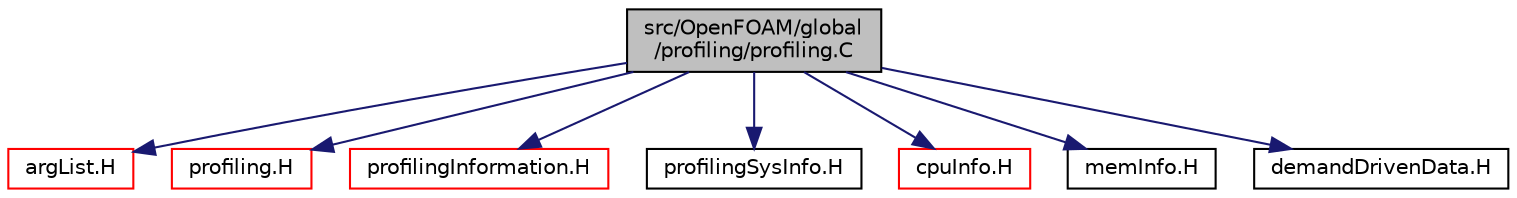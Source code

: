 digraph "src/OpenFOAM/global/profiling/profiling.C"
{
  bgcolor="transparent";
  edge [fontname="Helvetica",fontsize="10",labelfontname="Helvetica",labelfontsize="10"];
  node [fontname="Helvetica",fontsize="10",shape=record];
  Node1 [label="src/OpenFOAM/global\l/profiling/profiling.C",height=0.2,width=0.4,color="black", fillcolor="grey75", style="filled" fontcolor="black"];
  Node1 -> Node2 [color="midnightblue",fontsize="10",style="solid",fontname="Helvetica"];
  Node2 [label="argList.H",height=0.2,width=0.4,color="red",URL="$argList_8H.html"];
  Node1 -> Node3 [color="midnightblue",fontsize="10",style="solid",fontname="Helvetica"];
  Node3 [label="profiling.H",height=0.2,width=0.4,color="red",URL="$profiling_8H.html"];
  Node1 -> Node4 [color="midnightblue",fontsize="10",style="solid",fontname="Helvetica"];
  Node4 [label="profilingInformation.H",height=0.2,width=0.4,color="red",URL="$profilingInformation_8H.html"];
  Node1 -> Node5 [color="midnightblue",fontsize="10",style="solid",fontname="Helvetica"];
  Node5 [label="profilingSysInfo.H",height=0.2,width=0.4,color="black",URL="$profilingSysInfo_8H.html"];
  Node1 -> Node6 [color="midnightblue",fontsize="10",style="solid",fontname="Helvetica"];
  Node6 [label="cpuInfo.H",height=0.2,width=0.4,color="red",URL="$cpuInfo_8H.html"];
  Node1 -> Node7 [color="midnightblue",fontsize="10",style="solid",fontname="Helvetica"];
  Node7 [label="memInfo.H",height=0.2,width=0.4,color="black",URL="$memInfo_8H.html"];
  Node1 -> Node8 [color="midnightblue",fontsize="10",style="solid",fontname="Helvetica"];
  Node8 [label="demandDrivenData.H",height=0.2,width=0.4,color="black",URL="$demandDrivenData_8H.html",tooltip="Template functions to aid in the implementation of demand driven data. "];
}
